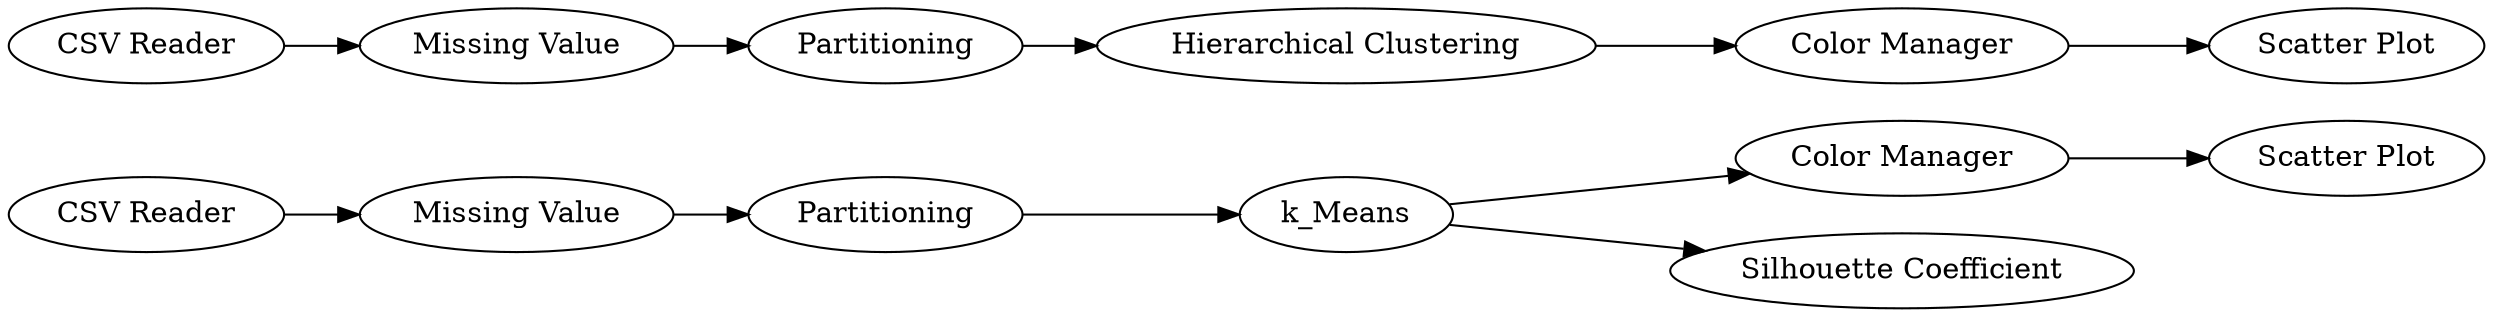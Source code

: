 digraph {
	2 [label=k_Means]
	3 [label="Color Manager"]
	4 [label="Scatter Plot"]
	5 [label=Partitioning]
	7 [label="Silhouette Coefficient"]
	9 [label="Missing Value"]
	10 [label="CSV Reader"]
	11 [label="CSV Reader"]
	12 [label="Missing Value"]
	13 [label=Partitioning]
	14 [label="Hierarchical Clustering"]
	15 [label="Color Manager"]
	16 [label="Scatter Plot"]
	2 -> 3
	2 -> 7
	3 -> 4
	5 -> 2
	9 -> 5
	10 -> 9
	11 -> 12
	12 -> 13
	13 -> 14
	14 -> 15
	15 -> 16
	rankdir=LR
}
